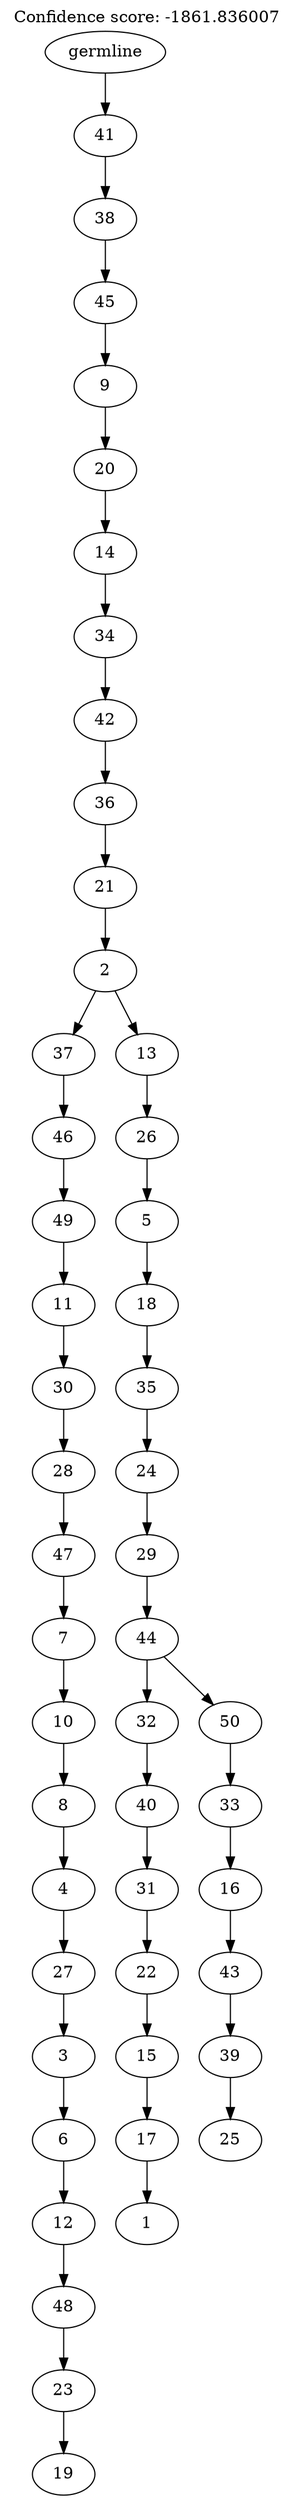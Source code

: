 digraph g {
	"49" -> "50";
	"50" [label="19"];
	"48" -> "49";
	"49" [label="23"];
	"47" -> "48";
	"48" [label="48"];
	"46" -> "47";
	"47" [label="12"];
	"45" -> "46";
	"46" [label="6"];
	"44" -> "45";
	"45" [label="3"];
	"43" -> "44";
	"44" [label="27"];
	"42" -> "43";
	"43" [label="4"];
	"41" -> "42";
	"42" [label="8"];
	"40" -> "41";
	"41" [label="10"];
	"39" -> "40";
	"40" [label="7"];
	"38" -> "39";
	"39" [label="47"];
	"37" -> "38";
	"38" [label="28"];
	"36" -> "37";
	"37" [label="30"];
	"35" -> "36";
	"36" [label="11"];
	"34" -> "35";
	"35" [label="49"];
	"33" -> "34";
	"34" [label="46"];
	"31" -> "32";
	"32" [label="1"];
	"30" -> "31";
	"31" [label="17"];
	"29" -> "30";
	"30" [label="15"];
	"28" -> "29";
	"29" [label="22"];
	"27" -> "28";
	"28" [label="31"];
	"26" -> "27";
	"27" [label="40"];
	"24" -> "25";
	"25" [label="25"];
	"23" -> "24";
	"24" [label="39"];
	"22" -> "23";
	"23" [label="43"];
	"21" -> "22";
	"22" [label="16"];
	"20" -> "21";
	"21" [label="33"];
	"19" -> "20";
	"20" [label="50"];
	"19" -> "26";
	"26" [label="32"];
	"18" -> "19";
	"19" [label="44"];
	"17" -> "18";
	"18" [label="29"];
	"16" -> "17";
	"17" [label="24"];
	"15" -> "16";
	"16" [label="35"];
	"14" -> "15";
	"15" [label="18"];
	"13" -> "14";
	"14" [label="5"];
	"12" -> "13";
	"13" [label="26"];
	"11" -> "12";
	"12" [label="13"];
	"11" -> "33";
	"33" [label="37"];
	"10" -> "11";
	"11" [label="2"];
	"9" -> "10";
	"10" [label="21"];
	"8" -> "9";
	"9" [label="36"];
	"7" -> "8";
	"8" [label="42"];
	"6" -> "7";
	"7" [label="34"];
	"5" -> "6";
	"6" [label="14"];
	"4" -> "5";
	"5" [label="20"];
	"3" -> "4";
	"4" [label="9"];
	"2" -> "3";
	"3" [label="45"];
	"1" -> "2";
	"2" [label="38"];
	"0" -> "1";
	"1" [label="41"];
	"0" [label="germline"];
	labelloc="t";
	label="Confidence score: -1861.836007";
}
